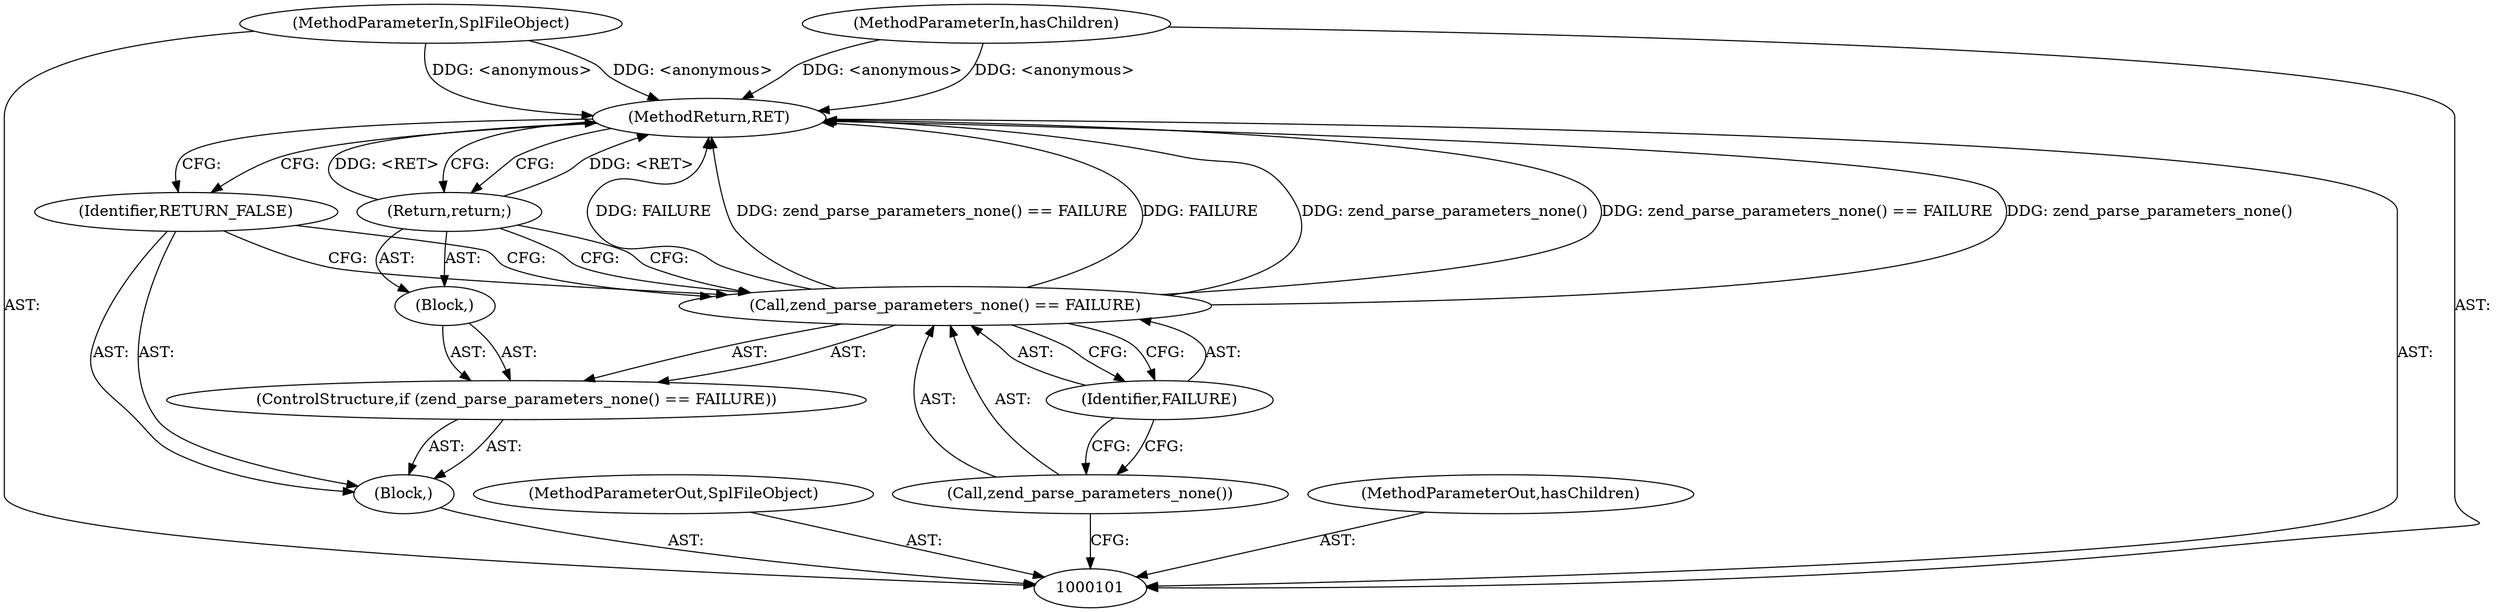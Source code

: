 digraph "0_php-src_7245bff300d3fa8bacbef7897ff080a6f1c23eba?w=1_33" {
"1000112" [label="(MethodReturn,RET)"];
"1000102" [label="(MethodParameterIn,SplFileObject)"];
"1000127" [label="(MethodParameterOut,SplFileObject)"];
"1000103" [label="(MethodParameterIn,hasChildren)"];
"1000128" [label="(MethodParameterOut,hasChildren)"];
"1000104" [label="(Block,)"];
"1000105" [label="(ControlStructure,if (zend_parse_parameters_none() == FAILURE))"];
"1000108" [label="(Identifier,FAILURE)"];
"1000109" [label="(Block,)"];
"1000106" [label="(Call,zend_parse_parameters_none() == FAILURE)"];
"1000107" [label="(Call,zend_parse_parameters_none())"];
"1000110" [label="(Return,return;)"];
"1000111" [label="(Identifier,RETURN_FALSE)"];
"1000112" -> "1000101"  [label="AST: "];
"1000112" -> "1000110"  [label="CFG: "];
"1000112" -> "1000111"  [label="CFG: "];
"1000106" -> "1000112"  [label="DDG: FAILURE"];
"1000106" -> "1000112"  [label="DDG: zend_parse_parameters_none()"];
"1000106" -> "1000112"  [label="DDG: zend_parse_parameters_none() == FAILURE"];
"1000103" -> "1000112"  [label="DDG: <anonymous>"];
"1000102" -> "1000112"  [label="DDG: <anonymous>"];
"1000110" -> "1000112"  [label="DDG: <RET>"];
"1000102" -> "1000101"  [label="AST: "];
"1000102" -> "1000112"  [label="DDG: <anonymous>"];
"1000127" -> "1000101"  [label="AST: "];
"1000103" -> "1000101"  [label="AST: "];
"1000103" -> "1000112"  [label="DDG: <anonymous>"];
"1000128" -> "1000101"  [label="AST: "];
"1000104" -> "1000101"  [label="AST: "];
"1000105" -> "1000104"  [label="AST: "];
"1000111" -> "1000104"  [label="AST: "];
"1000105" -> "1000104"  [label="AST: "];
"1000106" -> "1000105"  [label="AST: "];
"1000109" -> "1000105"  [label="AST: "];
"1000108" -> "1000106"  [label="AST: "];
"1000108" -> "1000107"  [label="CFG: "];
"1000106" -> "1000108"  [label="CFG: "];
"1000109" -> "1000105"  [label="AST: "];
"1000110" -> "1000109"  [label="AST: "];
"1000106" -> "1000105"  [label="AST: "];
"1000106" -> "1000108"  [label="CFG: "];
"1000107" -> "1000106"  [label="AST: "];
"1000108" -> "1000106"  [label="AST: "];
"1000110" -> "1000106"  [label="CFG: "];
"1000111" -> "1000106"  [label="CFG: "];
"1000106" -> "1000112"  [label="DDG: FAILURE"];
"1000106" -> "1000112"  [label="DDG: zend_parse_parameters_none()"];
"1000106" -> "1000112"  [label="DDG: zend_parse_parameters_none() == FAILURE"];
"1000107" -> "1000106"  [label="AST: "];
"1000107" -> "1000101"  [label="CFG: "];
"1000108" -> "1000107"  [label="CFG: "];
"1000110" -> "1000109"  [label="AST: "];
"1000110" -> "1000106"  [label="CFG: "];
"1000112" -> "1000110"  [label="CFG: "];
"1000110" -> "1000112"  [label="DDG: <RET>"];
"1000111" -> "1000104"  [label="AST: "];
"1000111" -> "1000106"  [label="CFG: "];
"1000112" -> "1000111"  [label="CFG: "];
}
